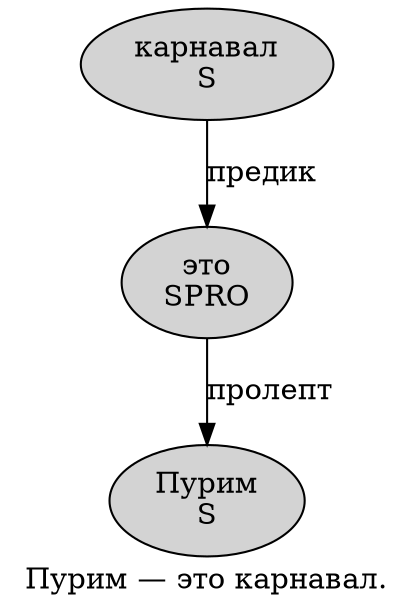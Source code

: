 digraph SENTENCE_424 {
	graph [label="Пурим — это карнавал."]
	node [style=filled]
		0 [label="Пурим
S" color="" fillcolor=lightgray penwidth=1 shape=ellipse]
		2 [label="это
SPRO" color="" fillcolor=lightgray penwidth=1 shape=ellipse]
		3 [label="карнавал
S" color="" fillcolor=lightgray penwidth=1 shape=ellipse]
			2 -> 0 [label="пролепт"]
			3 -> 2 [label="предик"]
}